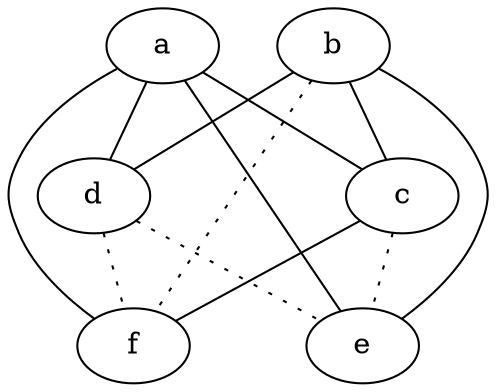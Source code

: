 graph {
a -- c;
a -- d;
a -- e;
a -- f;
b -- c;
b -- d;
b -- e;
b -- f [style=dotted];
c -- e [style=dotted];
c -- f;
d -- e [style=dotted];
d -- f [style=dotted];
}
